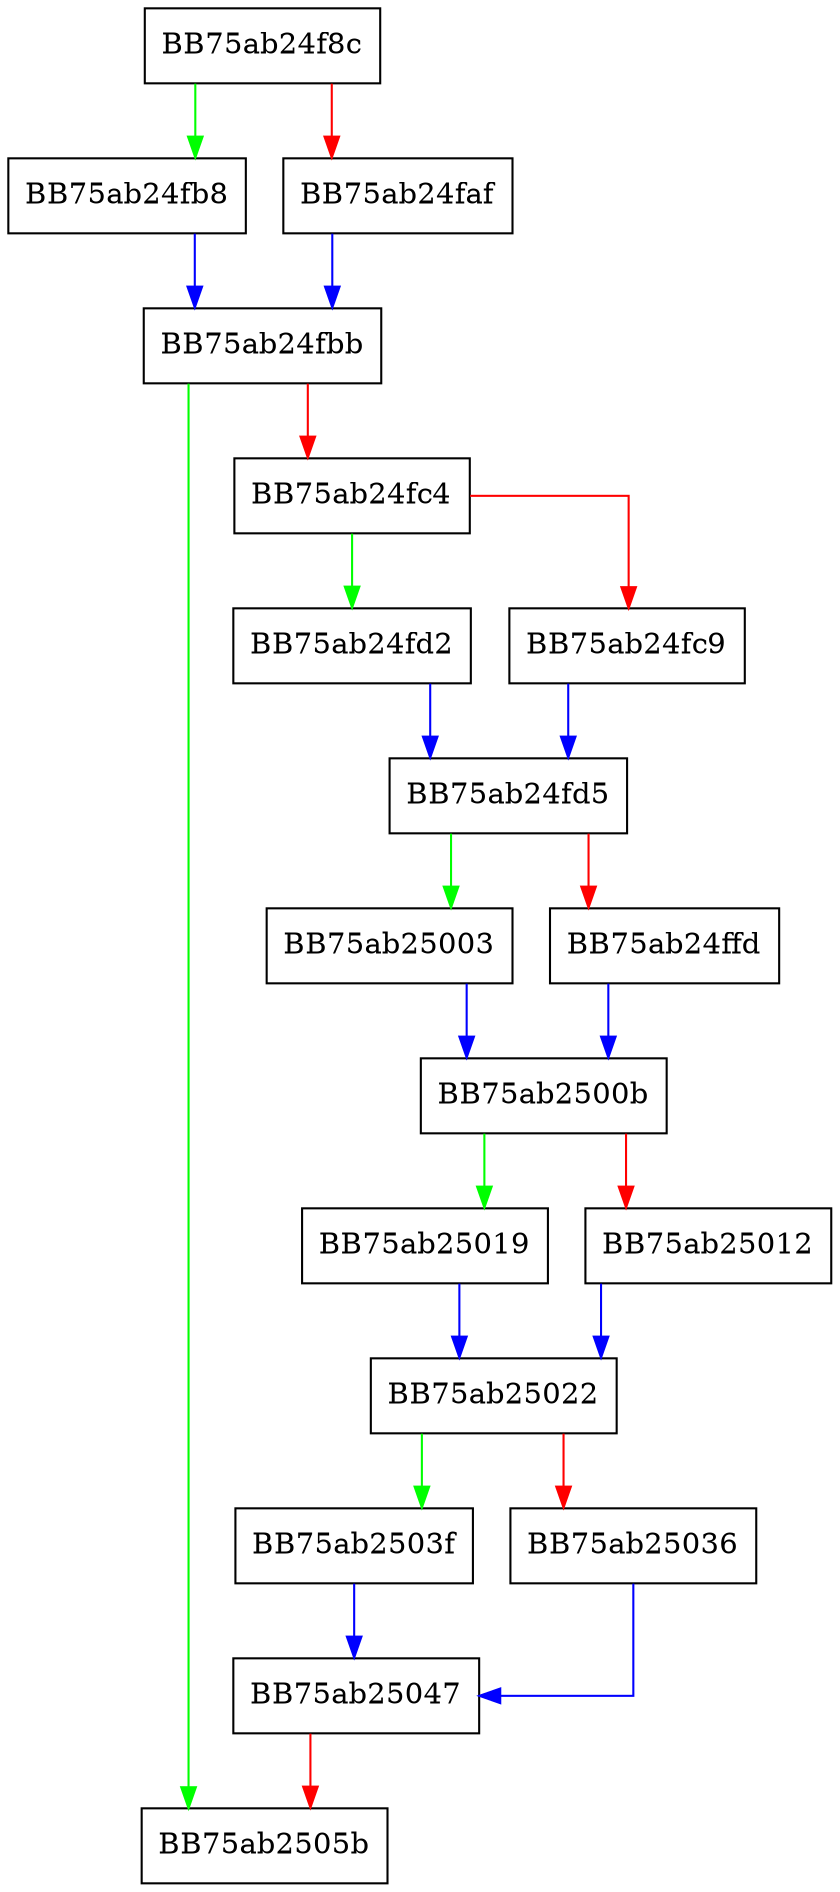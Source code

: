 digraph reserve_impl {
  node [shape="box"];
  graph [splines=ortho];
  BB75ab24f8c -> BB75ab24fb8 [color="green"];
  BB75ab24f8c -> BB75ab24faf [color="red"];
  BB75ab24faf -> BB75ab24fbb [color="blue"];
  BB75ab24fb8 -> BB75ab24fbb [color="blue"];
  BB75ab24fbb -> BB75ab2505b [color="green"];
  BB75ab24fbb -> BB75ab24fc4 [color="red"];
  BB75ab24fc4 -> BB75ab24fd2 [color="green"];
  BB75ab24fc4 -> BB75ab24fc9 [color="red"];
  BB75ab24fc9 -> BB75ab24fd5 [color="blue"];
  BB75ab24fd2 -> BB75ab24fd5 [color="blue"];
  BB75ab24fd5 -> BB75ab25003 [color="green"];
  BB75ab24fd5 -> BB75ab24ffd [color="red"];
  BB75ab24ffd -> BB75ab2500b [color="blue"];
  BB75ab25003 -> BB75ab2500b [color="blue"];
  BB75ab2500b -> BB75ab25019 [color="green"];
  BB75ab2500b -> BB75ab25012 [color="red"];
  BB75ab25012 -> BB75ab25022 [color="blue"];
  BB75ab25019 -> BB75ab25022 [color="blue"];
  BB75ab25022 -> BB75ab2503f [color="green"];
  BB75ab25022 -> BB75ab25036 [color="red"];
  BB75ab25036 -> BB75ab25047 [color="blue"];
  BB75ab2503f -> BB75ab25047 [color="blue"];
  BB75ab25047 -> BB75ab2505b [color="red"];
}
